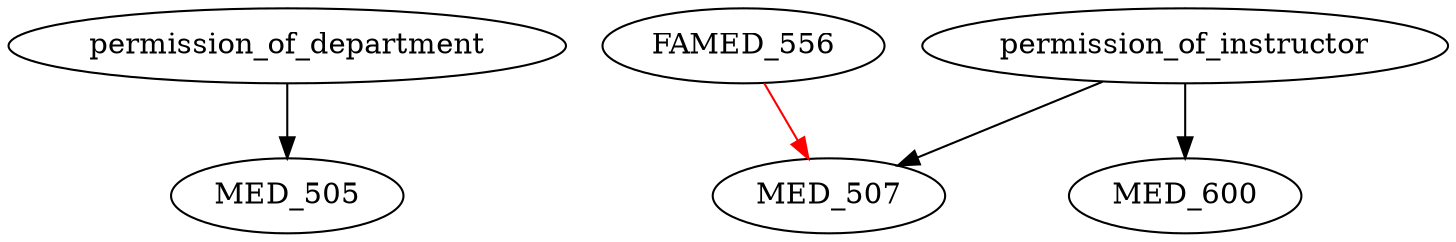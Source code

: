digraph G {
    edge [color=black];
    permission_of_department -> MED_505;
    edge [color=black];
    permission_of_instructor -> MED_507;
    edge [color=red];
    FAMED_556 -> MED_507;
    edge [color=black];
    permission_of_instructor -> MED_600;
}
